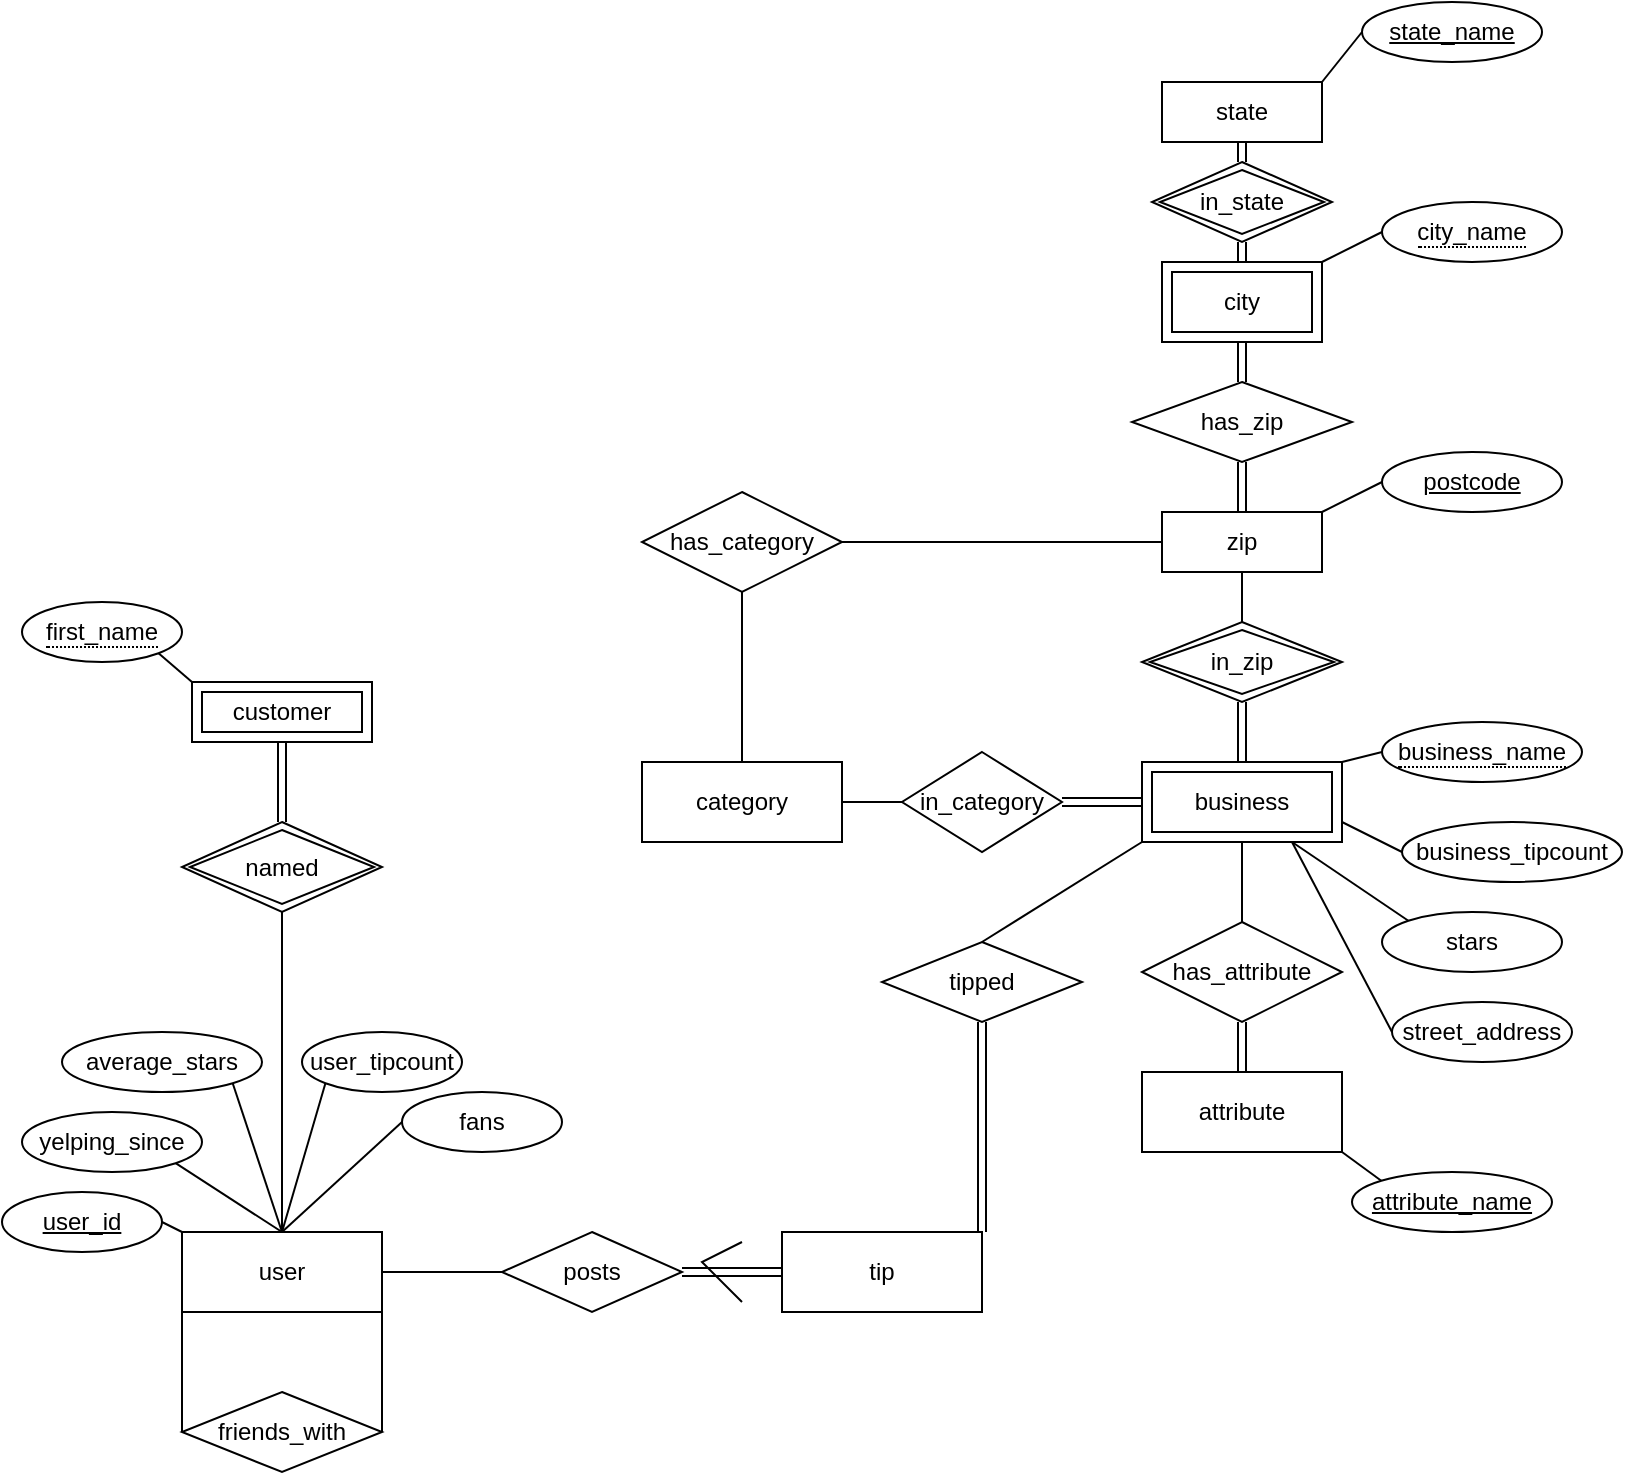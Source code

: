 <mxfile version="14.2.9" type="device"><diagram id="R2lEEEUBdFMjLlhIrx00" name="Page-1"><mxGraphModel dx="1930" dy="2685" grid="1" gridSize="10" guides="1" tooltips="1" connect="1" arrows="1" fold="1" page="1" pageScale="1" pageWidth="850" pageHeight="1100" math="0" shadow="0" extFonts="Permanent Marker^https://fonts.googleapis.com/css?family=Permanent+Marker"><root><mxCell id="0"/><mxCell id="1" parent="0"/><mxCell id="lzcX4mNBXpPgo0F9SvId-42" style="edgeStyle=none;rounded=0;orthogonalLoop=1;jettySize=auto;html=1;exitX=1;exitY=0.5;exitDx=0;exitDy=0;entryX=0;entryY=0.5;entryDx=0;entryDy=0;startArrow=none;startFill=0;endArrow=none;endFill=0;" edge="1" parent="1" source="lzcX4mNBXpPgo0F9SvId-2" target="lzcX4mNBXpPgo0F9SvId-22"><mxGeometry relative="1" as="geometry"/></mxCell><mxCell id="lzcX4mNBXpPgo0F9SvId-75" style="edgeStyle=none;rounded=0;orthogonalLoop=1;jettySize=auto;html=1;exitX=0;exitY=0;exitDx=0;exitDy=0;entryX=1;entryY=0.5;entryDx=0;entryDy=0;startArrow=none;startFill=0;endArrow=none;endFill=0;" edge="1" parent="1" source="lzcX4mNBXpPgo0F9SvId-2" target="lzcX4mNBXpPgo0F9SvId-74"><mxGeometry relative="1" as="geometry"/></mxCell><mxCell id="lzcX4mNBXpPgo0F9SvId-2" value="user" style="whiteSpace=wrap;html=1;align=center;" vertex="1" parent="1"><mxGeometry x="130" y="895" width="100" height="40" as="geometry"/></mxCell><mxCell id="lzcX4mNBXpPgo0F9SvId-40" style="edgeStyle=none;rounded=0;orthogonalLoop=1;jettySize=auto;html=1;exitX=0;exitY=0.5;exitDx=0;exitDy=0;entryX=0;entryY=1;entryDx=0;entryDy=0;startArrow=none;startFill=0;endArrow=none;endFill=0;" edge="1" parent="1" source="lzcX4mNBXpPgo0F9SvId-17" target="lzcX4mNBXpPgo0F9SvId-2"><mxGeometry relative="1" as="geometry"/></mxCell><mxCell id="lzcX4mNBXpPgo0F9SvId-41" style="edgeStyle=none;rounded=0;orthogonalLoop=1;jettySize=auto;html=1;exitX=1;exitY=0.5;exitDx=0;exitDy=0;entryX=1;entryY=1;entryDx=0;entryDy=0;startArrow=none;startFill=0;endArrow=none;endFill=0;" edge="1" parent="1" source="lzcX4mNBXpPgo0F9SvId-17" target="lzcX4mNBXpPgo0F9SvId-2"><mxGeometry relative="1" as="geometry"/></mxCell><mxCell id="lzcX4mNBXpPgo0F9SvId-17" value="friends_with" style="shape=rhombus;perimeter=rhombusPerimeter;whiteSpace=wrap;html=1;align=center;" vertex="1" parent="1"><mxGeometry x="130" y="975" width="100" height="40" as="geometry"/></mxCell><mxCell id="lzcX4mNBXpPgo0F9SvId-21" value="tip" style="whiteSpace=wrap;html=1;align=center;" vertex="1" parent="1"><mxGeometry x="430" y="895" width="100" height="40" as="geometry"/></mxCell><mxCell id="lzcX4mNBXpPgo0F9SvId-24" style="edgeStyle=none;rounded=0;orthogonalLoop=1;jettySize=auto;html=1;exitX=1;exitY=0.5;exitDx=0;exitDy=0;entryX=0;entryY=0.5;entryDx=0;entryDy=0;startArrow=classic;startFill=1;endArrow=none;endFill=0;shape=link;" edge="1" parent="1" source="lzcX4mNBXpPgo0F9SvId-22" target="lzcX4mNBXpPgo0F9SvId-21"><mxGeometry relative="1" as="geometry"/></mxCell><mxCell id="lzcX4mNBXpPgo0F9SvId-22" value="posts" style="shape=rhombus;perimeter=rhombusPerimeter;whiteSpace=wrap;html=1;align=center;" vertex="1" parent="1"><mxGeometry x="290" y="895" width="90" height="40" as="geometry"/></mxCell><mxCell id="lzcX4mNBXpPgo0F9SvId-43" style="edgeStyle=none;rounded=0;orthogonalLoop=1;jettySize=auto;html=1;exitX=1;exitY=0.5;exitDx=0;exitDy=0;entryX=0;entryY=0.5;entryDx=0;entryDy=0;startArrow=none;startFill=0;endArrow=none;endFill=0;shape=link;" edge="1" parent="1" source="lzcX4mNBXpPgo0F9SvId-31" target="lzcX4mNBXpPgo0F9SvId-47"><mxGeometry relative="1" as="geometry"><mxPoint x="660" y="700" as="targetPoint"/></mxGeometry></mxCell><mxCell id="lzcX4mNBXpPgo0F9SvId-31" value="in_category" style="shape=rhombus;perimeter=rhombusPerimeter;whiteSpace=wrap;html=1;align=center;" vertex="1" parent="1"><mxGeometry x="490" y="655" width="80" height="50" as="geometry"/></mxCell><mxCell id="lzcX4mNBXpPgo0F9SvId-81" value="" style="edgeStyle=none;rounded=0;orthogonalLoop=1;jettySize=auto;html=1;startArrow=none;startFill=0;endArrow=none;endFill=0;" edge="1" parent="1" source="lzcX4mNBXpPgo0F9SvId-32" target="lzcX4mNBXpPgo0F9SvId-31"><mxGeometry relative="1" as="geometry"/></mxCell><mxCell id="lzcX4mNBXpPgo0F9SvId-32" value="category" style="whiteSpace=wrap;html=1;align=center;" vertex="1" parent="1"><mxGeometry x="360" y="660" width="100" height="40" as="geometry"/></mxCell><mxCell id="lzcX4mNBXpPgo0F9SvId-55" style="edgeStyle=none;rounded=0;orthogonalLoop=1;jettySize=auto;html=1;exitX=0.5;exitY=0;exitDx=0;exitDy=0;entryX=0.5;entryY=1;entryDx=0;entryDy=0;startArrow=none;startFill=0;endArrow=none;endFill=0;shape=link;" edge="1" parent="1" target="lzcX4mNBXpPgo0F9SvId-54"><mxGeometry relative="1" as="geometry"><mxPoint x="660" y="470" as="sourcePoint"/></mxGeometry></mxCell><mxCell id="lzcX4mNBXpPgo0F9SvId-53" style="edgeStyle=none;rounded=0;orthogonalLoop=1;jettySize=auto;html=1;exitX=0.5;exitY=0;exitDx=0;exitDy=0;entryX=0.5;entryY=1;entryDx=0;entryDy=0;startArrow=none;startFill=0;endArrow=none;endFill=0;shape=link;" edge="1" parent="1" source="lzcX4mNBXpPgo0F9SvId-47" target="lzcX4mNBXpPgo0F9SvId-110"><mxGeometry relative="1" as="geometry"><mxPoint x="660" y="640" as="targetPoint"/></mxGeometry></mxCell><mxCell id="lzcX4mNBXpPgo0F9SvId-86" style="edgeStyle=none;rounded=0;orthogonalLoop=1;jettySize=auto;html=1;exitX=0.75;exitY=1;exitDx=0;exitDy=0;entryX=0;entryY=0;entryDx=0;entryDy=0;startArrow=none;startFill=0;endArrow=none;endFill=0;" edge="1" parent="1" source="lzcX4mNBXpPgo0F9SvId-47" target="lzcX4mNBXpPgo0F9SvId-85"><mxGeometry relative="1" as="geometry"/></mxCell><mxCell id="lzcX4mNBXpPgo0F9SvId-92" style="edgeStyle=none;rounded=0;orthogonalLoop=1;jettySize=auto;html=1;exitX=0;exitY=1;exitDx=0;exitDy=0;entryX=0.5;entryY=0;entryDx=0;entryDy=0;startArrow=none;startFill=0;endArrow=none;endFill=0;" edge="1" parent="1" source="lzcX4mNBXpPgo0F9SvId-47" target="lzcX4mNBXpPgo0F9SvId-91"><mxGeometry relative="1" as="geometry"/></mxCell><mxCell id="lzcX4mNBXpPgo0F9SvId-95" style="edgeStyle=none;rounded=0;orthogonalLoop=1;jettySize=auto;html=1;exitX=1;exitY=0.75;exitDx=0;exitDy=0;entryX=0;entryY=0.5;entryDx=0;entryDy=0;startArrow=none;startFill=0;endArrow=none;endFill=0;" edge="1" parent="1" source="lzcX4mNBXpPgo0F9SvId-47" target="lzcX4mNBXpPgo0F9SvId-94"><mxGeometry relative="1" as="geometry"/></mxCell><mxCell id="lzcX4mNBXpPgo0F9SvId-111" style="edgeStyle=none;rounded=0;orthogonalLoop=1;jettySize=auto;html=1;exitX=1;exitY=0;exitDx=0;exitDy=0;entryX=0;entryY=0.5;entryDx=0;entryDy=0;startArrow=none;startFill=0;endArrow=none;endFill=0;" edge="1" parent="1" source="lzcX4mNBXpPgo0F9SvId-47" target="lzcX4mNBXpPgo0F9SvId-108"><mxGeometry relative="1" as="geometry"/></mxCell><mxCell id="lzcX4mNBXpPgo0F9SvId-115" style="edgeStyle=none;rounded=0;orthogonalLoop=1;jettySize=auto;html=1;exitX=0.75;exitY=1;exitDx=0;exitDy=0;entryX=0;entryY=0.5;entryDx=0;entryDy=0;startArrow=none;startFill=0;endArrow=none;endFill=0;" edge="1" parent="1" source="lzcX4mNBXpPgo0F9SvId-47" target="lzcX4mNBXpPgo0F9SvId-114"><mxGeometry relative="1" as="geometry"/></mxCell><mxCell id="lzcX4mNBXpPgo0F9SvId-118" style="edgeStyle=none;rounded=0;orthogonalLoop=1;jettySize=auto;html=1;exitX=0.5;exitY=1;exitDx=0;exitDy=0;entryX=0.5;entryY=0;entryDx=0;entryDy=0;startArrow=none;startFill=0;endArrow=none;endFill=0;" edge="1" parent="1" source="lzcX4mNBXpPgo0F9SvId-47" target="lzcX4mNBXpPgo0F9SvId-117"><mxGeometry relative="1" as="geometry"/></mxCell><mxCell id="lzcX4mNBXpPgo0F9SvId-47" value="business" style="shape=ext;margin=3;double=1;whiteSpace=wrap;html=1;align=center;" vertex="1" parent="1"><mxGeometry x="610" y="660" width="100" height="40" as="geometry"/></mxCell><mxCell id="lzcX4mNBXpPgo0F9SvId-48" style="edgeStyle=none;rounded=0;orthogonalLoop=1;jettySize=auto;html=1;exitX=0;exitY=0.5;exitDx=0;exitDy=0;startArrow=none;startFill=0;endArrow=none;endFill=0;" edge="1" parent="1" source="lzcX4mNBXpPgo0F9SvId-31" target="lzcX4mNBXpPgo0F9SvId-31"><mxGeometry relative="1" as="geometry"/></mxCell><mxCell id="lzcX4mNBXpPgo0F9SvId-50" style="edgeStyle=none;rounded=0;orthogonalLoop=1;jettySize=auto;html=1;exitX=0;exitY=0.5;exitDx=0;exitDy=0;startArrow=none;startFill=0;endArrow=none;endFill=0;" edge="1" parent="1" source="lzcX4mNBXpPgo0F9SvId-31" target="lzcX4mNBXpPgo0F9SvId-31"><mxGeometry relative="1" as="geometry"/></mxCell><mxCell id="lzcX4mNBXpPgo0F9SvId-51" style="edgeStyle=none;rounded=0;orthogonalLoop=1;jettySize=auto;html=1;exitX=1;exitY=0.5;exitDx=0;exitDy=0;startArrow=none;startFill=0;endArrow=none;endFill=0;" edge="1" parent="1" source="lzcX4mNBXpPgo0F9SvId-31" target="lzcX4mNBXpPgo0F9SvId-31"><mxGeometry relative="1" as="geometry"/></mxCell><mxCell id="lzcX4mNBXpPgo0F9SvId-106" style="edgeStyle=none;rounded=0;orthogonalLoop=1;jettySize=auto;html=1;exitX=1;exitY=0;exitDx=0;exitDy=0;entryX=0;entryY=0.5;entryDx=0;entryDy=0;startArrow=none;startFill=0;endArrow=none;endFill=0;" edge="1" parent="1" source="lzcX4mNBXpPgo0F9SvId-54" target="lzcX4mNBXpPgo0F9SvId-105"><mxGeometry relative="1" as="geometry"/></mxCell><mxCell id="lzcX4mNBXpPgo0F9SvId-54" value="city" style="shape=ext;margin=3;double=1;whiteSpace=wrap;html=1;align=center;" vertex="1" parent="1"><mxGeometry x="620" y="410" width="80" height="40" as="geometry"/></mxCell><mxCell id="lzcX4mNBXpPgo0F9SvId-59" style="edgeStyle=none;rounded=0;orthogonalLoop=1;jettySize=auto;html=1;exitX=0.5;exitY=1;exitDx=0;exitDy=0;entryX=0.5;entryY=0;entryDx=0;entryDy=0;startArrow=none;startFill=0;endArrow=none;endFill=0;shape=link;" edge="1" parent="1" source="lzcX4mNBXpPgo0F9SvId-56" target="lzcX4mNBXpPgo0F9SvId-54"><mxGeometry relative="1" as="geometry"/></mxCell><mxCell id="lzcX4mNBXpPgo0F9SvId-56" value="in_state" style="shape=rhombus;double=1;perimeter=rhombusPerimeter;whiteSpace=wrap;html=1;align=center;" vertex="1" parent="1"><mxGeometry x="615" y="360" width="90" height="40" as="geometry"/></mxCell><mxCell id="lzcX4mNBXpPgo0F9SvId-58" style="edgeStyle=none;rounded=0;orthogonalLoop=1;jettySize=auto;html=1;exitX=0.5;exitY=1;exitDx=0;exitDy=0;entryX=0.5;entryY=0;entryDx=0;entryDy=0;startArrow=none;startFill=0;endArrow=none;endFill=0;shape=link;" edge="1" parent="1" source="lzcX4mNBXpPgo0F9SvId-57" target="lzcX4mNBXpPgo0F9SvId-56"><mxGeometry relative="1" as="geometry"/></mxCell><mxCell id="lzcX4mNBXpPgo0F9SvId-104" style="edgeStyle=none;rounded=0;orthogonalLoop=1;jettySize=auto;html=1;exitX=1;exitY=0;exitDx=0;exitDy=0;entryX=0;entryY=0.5;entryDx=0;entryDy=0;startArrow=none;startFill=0;endArrow=none;endFill=0;" edge="1" parent="1" source="lzcX4mNBXpPgo0F9SvId-57" target="lzcX4mNBXpPgo0F9SvId-103"><mxGeometry relative="1" as="geometry"/></mxCell><mxCell id="lzcX4mNBXpPgo0F9SvId-57" value="state" style="whiteSpace=wrap;html=1;align=center;" vertex="1" parent="1"><mxGeometry x="620" y="320" width="80" height="30" as="geometry"/></mxCell><mxCell id="lzcX4mNBXpPgo0F9SvId-102" style="edgeStyle=none;rounded=0;orthogonalLoop=1;jettySize=auto;html=1;exitX=1;exitY=0;exitDx=0;exitDy=0;entryX=0;entryY=0.5;entryDx=0;entryDy=0;startArrow=none;startFill=0;endArrow=none;endFill=0;" edge="1" parent="1" source="lzcX4mNBXpPgo0F9SvId-61" target="lzcX4mNBXpPgo0F9SvId-99"><mxGeometry relative="1" as="geometry"/></mxCell><mxCell id="lzcX4mNBXpPgo0F9SvId-109" style="edgeStyle=none;rounded=0;orthogonalLoop=1;jettySize=auto;html=1;exitX=0.5;exitY=1;exitDx=0;exitDy=0;entryX=0.5;entryY=0;entryDx=0;entryDy=0;startArrow=none;startFill=0;endArrow=none;endFill=0;" edge="1" parent="1" source="lzcX4mNBXpPgo0F9SvId-61"><mxGeometry relative="1" as="geometry"><mxPoint x="660" y="600" as="targetPoint"/></mxGeometry></mxCell><mxCell id="lzcX4mNBXpPgo0F9SvId-61" value="zip" style="whiteSpace=wrap;html=1;align=center;" vertex="1" parent="1"><mxGeometry x="620" y="535" width="80" height="30" as="geometry"/></mxCell><mxCell id="lzcX4mNBXpPgo0F9SvId-96" style="edgeStyle=none;rounded=0;orthogonalLoop=1;jettySize=auto;html=1;exitX=0.5;exitY=1;exitDx=0;exitDy=0;entryX=0.5;entryY=0;entryDx=0;entryDy=0;startArrow=none;startFill=0;endArrow=none;endFill=0;shape=link;" edge="1" parent="1" target="lzcX4mNBXpPgo0F9SvId-61"><mxGeometry relative="1" as="geometry"><mxPoint x="660" y="510" as="sourcePoint"/></mxGeometry></mxCell><mxCell id="lzcX4mNBXpPgo0F9SvId-73" style="edgeStyle=none;rounded=0;orthogonalLoop=1;jettySize=auto;html=1;exitX=0.5;exitY=1;exitDx=0;exitDy=0;startArrow=none;startFill=0;endArrow=none;endFill=0;entryX=0.5;entryY=0;entryDx=0;entryDy=0;" edge="1" parent="1" source="lzcX4mNBXpPgo0F9SvId-65" target="lzcX4mNBXpPgo0F9SvId-2"><mxGeometry relative="1" as="geometry"><mxPoint x="175" y="781" as="targetPoint"/></mxGeometry></mxCell><mxCell id="lzcX4mNBXpPgo0F9SvId-65" value="named" style="shape=rhombus;double=1;perimeter=rhombusPerimeter;whiteSpace=wrap;html=1;align=center;" vertex="1" parent="1"><mxGeometry x="130" y="690" width="100" height="45" as="geometry"/></mxCell><mxCell id="lzcX4mNBXpPgo0F9SvId-71" style="edgeStyle=none;rounded=0;orthogonalLoop=1;jettySize=auto;html=1;exitX=1;exitY=1;exitDx=0;exitDy=0;entryX=0;entryY=0;entryDx=0;entryDy=0;startArrow=none;startFill=0;endArrow=none;endFill=0;" edge="1" parent="1" source="lzcX4mNBXpPgo0F9SvId-68" target="lzcX4mNBXpPgo0F9SvId-70"><mxGeometry relative="1" as="geometry"/></mxCell><mxCell id="lzcX4mNBXpPgo0F9SvId-68" value="&lt;span style=&quot;border-bottom: 1px dotted&quot;&gt;first_name&lt;/span&gt;" style="ellipse;whiteSpace=wrap;html=1;align=center;" vertex="1" parent="1"><mxGeometry x="50" y="580" width="80" height="30" as="geometry"/></mxCell><mxCell id="lzcX4mNBXpPgo0F9SvId-72" style="edgeStyle=none;rounded=0;orthogonalLoop=1;jettySize=auto;html=1;exitX=0.5;exitY=1;exitDx=0;exitDy=0;entryX=0.5;entryY=0;entryDx=0;entryDy=0;startArrow=none;startFill=0;endArrow=none;endFill=0;shape=link;" edge="1" parent="1" source="lzcX4mNBXpPgo0F9SvId-70" target="lzcX4mNBXpPgo0F9SvId-65"><mxGeometry relative="1" as="geometry"/></mxCell><mxCell id="lzcX4mNBXpPgo0F9SvId-70" value="customer" style="shape=ext;margin=3;double=1;whiteSpace=wrap;html=1;align=center;" vertex="1" parent="1"><mxGeometry x="135" y="620" width="90" height="30" as="geometry"/></mxCell><mxCell id="lzcX4mNBXpPgo0F9SvId-74" value="user_id" style="ellipse;whiteSpace=wrap;html=1;align=center;fontStyle=4;" vertex="1" parent="1"><mxGeometry x="40" y="875" width="80" height="30" as="geometry"/></mxCell><mxCell id="lzcX4mNBXpPgo0F9SvId-90" style="edgeStyle=none;rounded=0;orthogonalLoop=1;jettySize=auto;html=1;exitX=1;exitY=1;exitDx=0;exitDy=0;startArrow=none;startFill=0;endArrow=none;endFill=0;" edge="1" parent="1" source="lzcX4mNBXpPgo0F9SvId-76"><mxGeometry relative="1" as="geometry"><mxPoint x="180" y="895" as="targetPoint"/></mxGeometry></mxCell><mxCell id="lzcX4mNBXpPgo0F9SvId-76" value="yelping_since" style="ellipse;whiteSpace=wrap;html=1;align=center;" vertex="1" parent="1"><mxGeometry x="50" y="835" width="90" height="30" as="geometry"/></mxCell><mxCell id="lzcX4mNBXpPgo0F9SvId-89" style="edgeStyle=none;rounded=0;orthogonalLoop=1;jettySize=auto;html=1;exitX=1;exitY=1;exitDx=0;exitDy=0;startArrow=none;startFill=0;endArrow=none;endFill=0;" edge="1" parent="1" source="lzcX4mNBXpPgo0F9SvId-77"><mxGeometry relative="1" as="geometry"><mxPoint x="180" y="895" as="targetPoint"/></mxGeometry></mxCell><mxCell id="lzcX4mNBXpPgo0F9SvId-77" value="average_stars" style="ellipse;whiteSpace=wrap;html=1;align=center;" vertex="1" parent="1"><mxGeometry x="70" y="795" width="100" height="30" as="geometry"/></mxCell><mxCell id="lzcX4mNBXpPgo0F9SvId-87" style="edgeStyle=none;rounded=0;orthogonalLoop=1;jettySize=auto;html=1;exitX=0;exitY=1;exitDx=0;exitDy=0;entryX=0.5;entryY=0;entryDx=0;entryDy=0;startArrow=none;startFill=0;endArrow=none;endFill=0;" edge="1" parent="1" source="lzcX4mNBXpPgo0F9SvId-79" target="lzcX4mNBXpPgo0F9SvId-2"><mxGeometry relative="1" as="geometry"/></mxCell><mxCell id="lzcX4mNBXpPgo0F9SvId-79" value="user_tipcount" style="ellipse;whiteSpace=wrap;html=1;align=center;" vertex="1" parent="1"><mxGeometry x="190" y="795" width="80" height="30" as="geometry"/></mxCell><mxCell id="lzcX4mNBXpPgo0F9SvId-88" style="edgeStyle=none;rounded=0;orthogonalLoop=1;jettySize=auto;html=1;exitX=0;exitY=0.5;exitDx=0;exitDy=0;startArrow=none;startFill=0;endArrow=none;endFill=0;" edge="1" parent="1" source="lzcX4mNBXpPgo0F9SvId-80"><mxGeometry relative="1" as="geometry"><mxPoint x="180" y="895" as="targetPoint"/></mxGeometry></mxCell><mxCell id="lzcX4mNBXpPgo0F9SvId-80" value="fans" style="ellipse;whiteSpace=wrap;html=1;align=center;" vertex="1" parent="1"><mxGeometry x="240" y="825" width="80" height="30" as="geometry"/></mxCell><mxCell id="lzcX4mNBXpPgo0F9SvId-84" style="edgeStyle=none;rounded=0;orthogonalLoop=1;jettySize=auto;html=1;exitX=0.5;exitY=1;exitDx=0;exitDy=0;entryX=0.5;entryY=0;entryDx=0;entryDy=0;startArrow=none;startFill=0;endArrow=none;endFill=0;" edge="1" parent="1" source="lzcX4mNBXpPgo0F9SvId-82" target="lzcX4mNBXpPgo0F9SvId-32"><mxGeometry relative="1" as="geometry"/></mxCell><mxCell id="lzcX4mNBXpPgo0F9SvId-113" style="edgeStyle=none;rounded=0;orthogonalLoop=1;jettySize=auto;html=1;exitX=1;exitY=0.5;exitDx=0;exitDy=0;entryX=0;entryY=0.5;entryDx=0;entryDy=0;startArrow=none;startFill=0;endArrow=none;endFill=0;" edge="1" parent="1" source="lzcX4mNBXpPgo0F9SvId-82" target="lzcX4mNBXpPgo0F9SvId-61"><mxGeometry relative="1" as="geometry"/></mxCell><mxCell id="lzcX4mNBXpPgo0F9SvId-82" value="has_category" style="shape=rhombus;perimeter=rhombusPerimeter;whiteSpace=wrap;html=1;align=center;" vertex="1" parent="1"><mxGeometry x="360" y="525" width="100" height="50" as="geometry"/></mxCell><mxCell id="lzcX4mNBXpPgo0F9SvId-85" value="stars" style="ellipse;whiteSpace=wrap;html=1;align=center;" vertex="1" parent="1"><mxGeometry x="730" y="735" width="90" height="30" as="geometry"/></mxCell><mxCell id="lzcX4mNBXpPgo0F9SvId-93" style="edgeStyle=none;rounded=0;orthogonalLoop=1;jettySize=auto;html=1;exitX=0.5;exitY=1;exitDx=0;exitDy=0;entryX=1;entryY=0;entryDx=0;entryDy=0;startArrow=none;startFill=0;endArrow=none;endFill=0;shape=link;" edge="1" parent="1" source="lzcX4mNBXpPgo0F9SvId-91" target="lzcX4mNBXpPgo0F9SvId-21"><mxGeometry relative="1" as="geometry"/></mxCell><mxCell id="lzcX4mNBXpPgo0F9SvId-91" value="tipped" style="shape=rhombus;perimeter=rhombusPerimeter;whiteSpace=wrap;html=1;align=center;" vertex="1" parent="1"><mxGeometry x="480" y="750" width="100" height="40" as="geometry"/></mxCell><mxCell id="lzcX4mNBXpPgo0F9SvId-94" value="business_tipcount" style="ellipse;whiteSpace=wrap;html=1;align=center;" vertex="1" parent="1"><mxGeometry x="740" y="690" width="110" height="30" as="geometry"/></mxCell><mxCell id="lzcX4mNBXpPgo0F9SvId-99" value="postcode" style="ellipse;whiteSpace=wrap;html=1;align=center;fontStyle=4;" vertex="1" parent="1"><mxGeometry x="730" y="505" width="90" height="30" as="geometry"/></mxCell><mxCell id="lzcX4mNBXpPgo0F9SvId-101" value="has_zip" style="shape=rhombus;perimeter=rhombusPerimeter;whiteSpace=wrap;html=1;align=center;" vertex="1" parent="1"><mxGeometry x="605" y="470" width="110" height="40" as="geometry"/></mxCell><mxCell id="lzcX4mNBXpPgo0F9SvId-103" value="&lt;u&gt;state_name&lt;/u&gt;" style="ellipse;whiteSpace=wrap;html=1;align=center;" vertex="1" parent="1"><mxGeometry x="720" y="280" width="90" height="30" as="geometry"/></mxCell><mxCell id="lzcX4mNBXpPgo0F9SvId-105" value="&lt;span style=&quot;border-bottom: 1px dotted&quot;&gt;city_name&lt;/span&gt;" style="ellipse;whiteSpace=wrap;html=1;align=center;" vertex="1" parent="1"><mxGeometry x="730" y="380" width="90" height="30" as="geometry"/></mxCell><mxCell id="lzcX4mNBXpPgo0F9SvId-108" value="&lt;span style=&quot;border-bottom: 1px dotted&quot;&gt;business_name&lt;/span&gt;" style="ellipse;whiteSpace=wrap;html=1;align=center;" vertex="1" parent="1"><mxGeometry x="730" y="640" width="100" height="30" as="geometry"/></mxCell><mxCell id="lzcX4mNBXpPgo0F9SvId-110" value="in_zip" style="shape=rhombus;double=1;perimeter=rhombusPerimeter;whiteSpace=wrap;html=1;align=center;" vertex="1" parent="1"><mxGeometry x="610" y="590" width="100" height="40" as="geometry"/></mxCell><mxCell id="lzcX4mNBXpPgo0F9SvId-114" value="street_address" style="ellipse;whiteSpace=wrap;html=1;align=center;" vertex="1" parent="1"><mxGeometry x="735" y="780" width="90" height="30" as="geometry"/></mxCell><mxCell id="lzcX4mNBXpPgo0F9SvId-121" style="edgeStyle=none;rounded=0;orthogonalLoop=1;jettySize=auto;html=1;exitX=1;exitY=1;exitDx=0;exitDy=0;entryX=0;entryY=0;entryDx=0;entryDy=0;startArrow=none;startFill=0;endArrow=none;endFill=0;" edge="1" parent="1" source="lzcX4mNBXpPgo0F9SvId-116" target="lzcX4mNBXpPgo0F9SvId-120"><mxGeometry relative="1" as="geometry"/></mxCell><mxCell id="lzcX4mNBXpPgo0F9SvId-116" value="attribute" style="whiteSpace=wrap;html=1;align=center;" vertex="1" parent="1"><mxGeometry x="610" y="815" width="100" height="40" as="geometry"/></mxCell><mxCell id="lzcX4mNBXpPgo0F9SvId-119" style="edgeStyle=none;rounded=0;orthogonalLoop=1;jettySize=auto;html=1;exitX=0.5;exitY=1;exitDx=0;exitDy=0;entryX=0.5;entryY=0;entryDx=0;entryDy=0;startArrow=none;startFill=0;endArrow=none;endFill=0;shape=link;" edge="1" parent="1" source="lzcX4mNBXpPgo0F9SvId-117" target="lzcX4mNBXpPgo0F9SvId-116"><mxGeometry relative="1" as="geometry"/></mxCell><mxCell id="lzcX4mNBXpPgo0F9SvId-117" value="has_attribute" style="shape=rhombus;perimeter=rhombusPerimeter;whiteSpace=wrap;html=1;align=center;" vertex="1" parent="1"><mxGeometry x="610" y="740" width="100" height="50" as="geometry"/></mxCell><mxCell id="lzcX4mNBXpPgo0F9SvId-120" value="&lt;u&gt;attribute_name&lt;/u&gt;" style="ellipse;whiteSpace=wrap;html=1;align=center;" vertex="1" parent="1"><mxGeometry x="715" y="865" width="100" height="30" as="geometry"/></mxCell><mxCell id="lzcX4mNBXpPgo0F9SvId-122" value="" style="endArrow=none;html=1;rounded=0;" edge="1" parent="1"><mxGeometry relative="1" as="geometry"><mxPoint x="410" y="900" as="sourcePoint"/><mxPoint x="410" y="930" as="targetPoint"/><Array as="points"><mxPoint x="390" y="910"/></Array></mxGeometry></mxCell></root></mxGraphModel></diagram></mxfile>